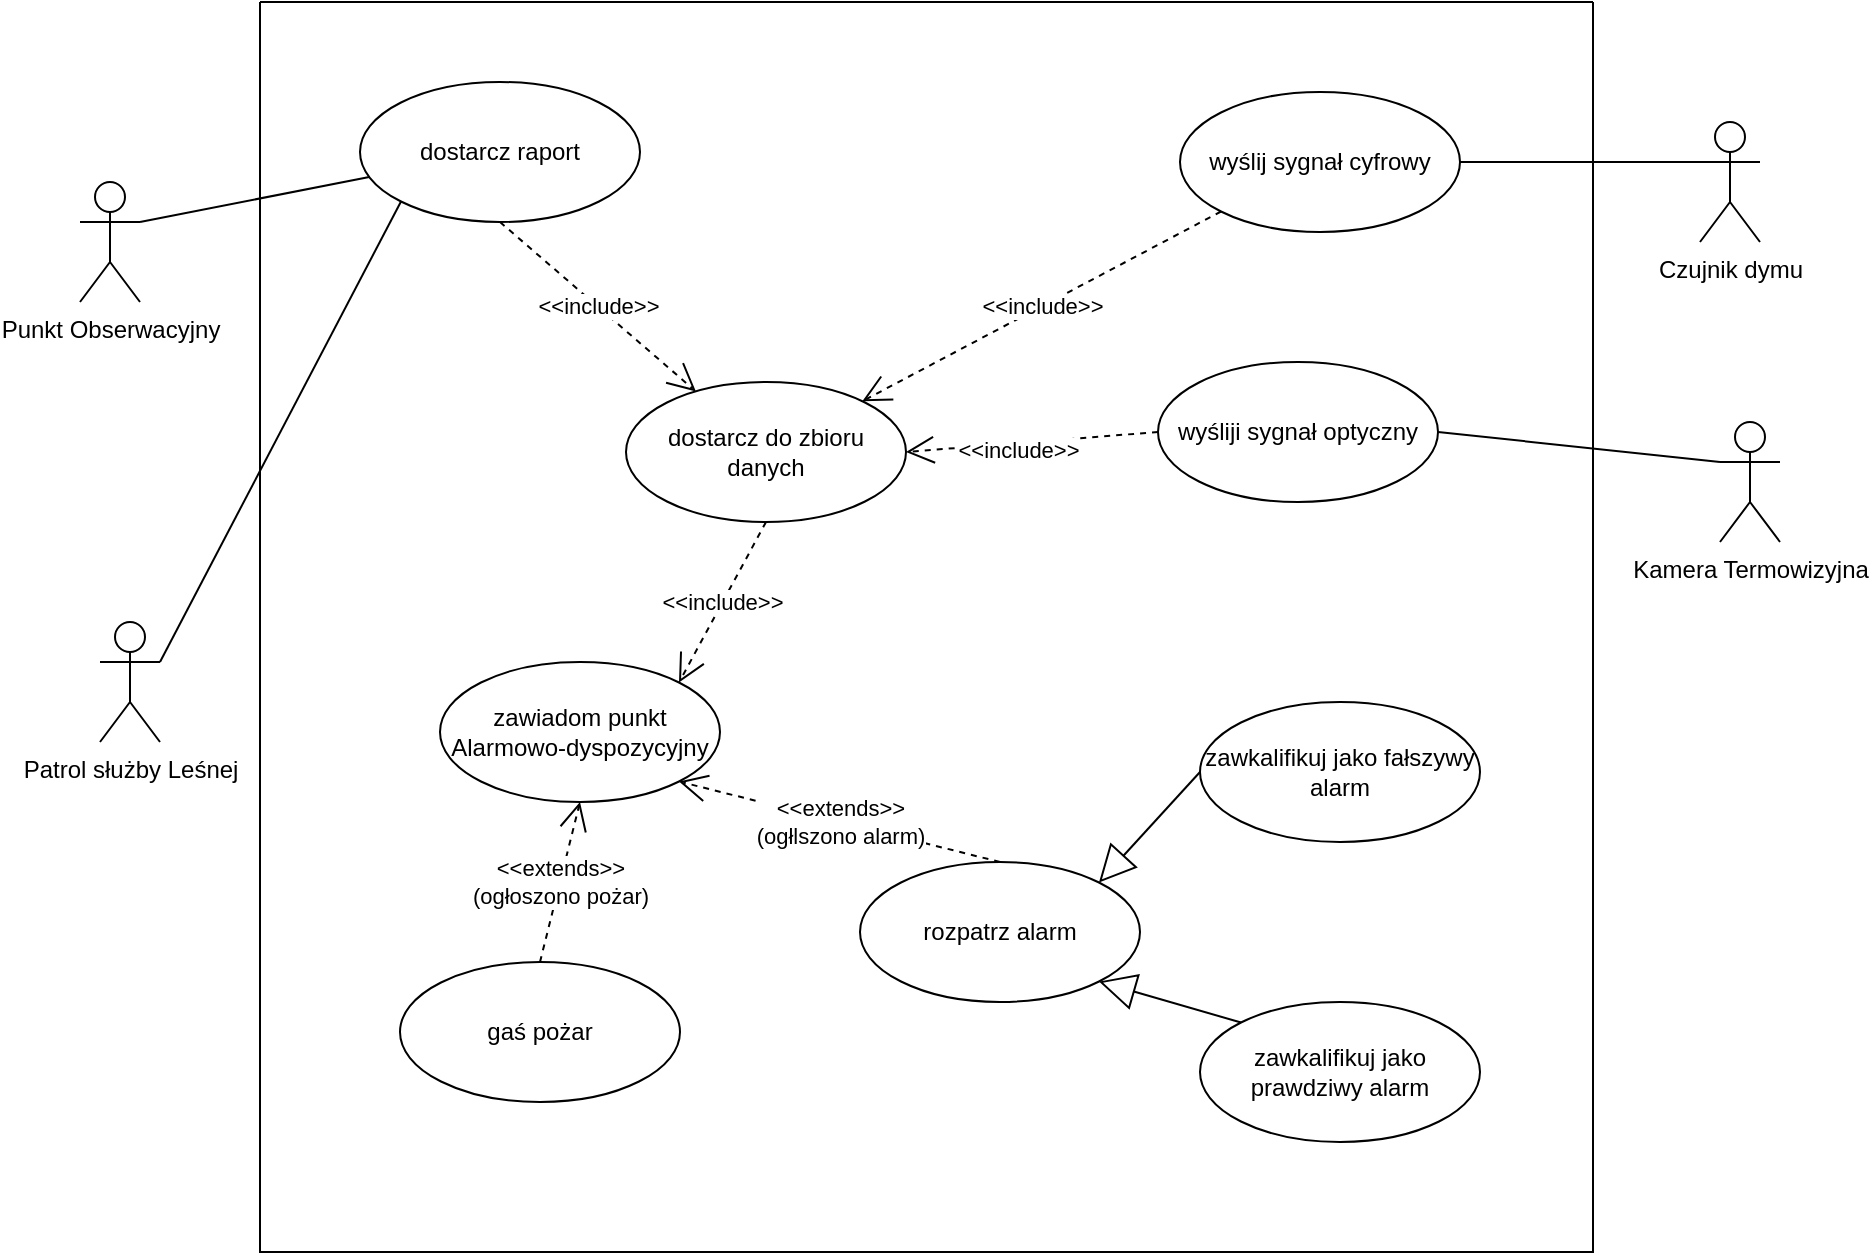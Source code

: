<mxfile>
    <diagram id="7qSrFLFLyl8P3oUnoNFJ" name="przypadki użycia">
        <mxGraphModel dx="654" dy="782" grid="1" gridSize="10" guides="1" tooltips="1" connect="1" arrows="1" fold="1" page="1" pageScale="1" pageWidth="827" pageHeight="1169" math="0" shadow="0">
            <root>
                <mxCell id="0"/>
                <mxCell id="1" parent="0"/>
                <mxCell id="3" value="Czujnik dymu" style="shape=umlActor;verticalLabelPosition=bottom;verticalAlign=top;html=1;" parent="1" vertex="1">
                    <mxGeometry x="870" y="90" width="30" height="60" as="geometry"/>
                </mxCell>
                <mxCell id="4" value="Kamera Termowizyjna&lt;br&gt;" style="shape=umlActor;verticalLabelPosition=bottom;verticalAlign=top;html=1;" parent="1" vertex="1">
                    <mxGeometry x="880" y="240" width="30" height="60" as="geometry"/>
                </mxCell>
                <mxCell id="5" value="Punkt Obserwacyjny&lt;br&gt;" style="shape=umlActor;verticalLabelPosition=bottom;verticalAlign=top;html=1;" parent="1" vertex="1">
                    <mxGeometry x="60" y="120" width="30" height="60" as="geometry"/>
                </mxCell>
                <mxCell id="6" value="Patrol służby Leśnej" style="shape=umlActor;verticalLabelPosition=bottom;verticalAlign=top;html=1;" parent="1" vertex="1">
                    <mxGeometry x="70" y="340" width="30" height="60" as="geometry"/>
                </mxCell>
                <mxCell id="7" value="" style="swimlane;startSize=0;" parent="1" vertex="1">
                    <mxGeometry x="150" y="30" width="666.5" height="625" as="geometry"/>
                </mxCell>
                <mxCell id="8" value="dostarcz raport" style="ellipse;whiteSpace=wrap;html=1;" parent="7" vertex="1">
                    <mxGeometry x="50" y="40" width="140" height="70" as="geometry"/>
                </mxCell>
                <mxCell id="10" value="dostarcz do zbioru danych" style="ellipse;whiteSpace=wrap;html=1;" parent="7" vertex="1">
                    <mxGeometry x="183" y="190" width="140" height="70" as="geometry"/>
                </mxCell>
                <mxCell id="11" value="wyślij sygnał cyfrowy" style="ellipse;whiteSpace=wrap;html=1;" parent="7" vertex="1">
                    <mxGeometry x="460" y="45" width="140" height="70" as="geometry"/>
                </mxCell>
                <mxCell id="12" value="wyśliji sygnał optyczny" style="ellipse;whiteSpace=wrap;html=1;" parent="7" vertex="1">
                    <mxGeometry x="449" y="180" width="140" height="70" as="geometry"/>
                </mxCell>
                <mxCell id="21" value="&amp;lt;&amp;lt;include&amp;gt;&amp;gt;" style="endArrow=open;endSize=12;dashed=1;html=1;exitX=0.5;exitY=1;exitDx=0;exitDy=0;" parent="7" source="8" target="10" edge="1">
                    <mxGeometry width="160" relative="1" as="geometry">
                        <mxPoint x="110" y="230" as="sourcePoint"/>
                        <mxPoint x="270" y="230" as="targetPoint"/>
                    </mxGeometry>
                </mxCell>
                <mxCell id="22" value="&amp;lt;&amp;lt;include&amp;gt;&amp;gt;" style="endArrow=open;endSize=12;dashed=1;html=1;exitX=0;exitY=0.5;exitDx=0;exitDy=0;entryX=1;entryY=0.5;entryDx=0;entryDy=0;" parent="7" source="12" target="10" edge="1">
                    <mxGeometry x="0.104" y="3" width="160" relative="1" as="geometry">
                        <mxPoint x="320" y="259.75" as="sourcePoint"/>
                        <mxPoint x="350.503" y="370.001" as="targetPoint"/>
                        <mxPoint as="offset"/>
                    </mxGeometry>
                </mxCell>
                <mxCell id="23" value="&amp;lt;&amp;lt;include&amp;gt;&amp;gt;" style="endArrow=open;endSize=12;dashed=1;html=1;exitX=0;exitY=1;exitDx=0;exitDy=0;" parent="7" source="11" target="10" edge="1">
                    <mxGeometry width="160" relative="1" as="geometry">
                        <mxPoint x="290" y="90" as="sourcePoint"/>
                        <mxPoint x="320.503" y="200.251" as="targetPoint"/>
                    </mxGeometry>
                </mxCell>
                <mxCell id="nL9M6SXgckco6Wp1U5pY-23" value="zawiadom punkt Alarmowo-dyspozycyjny" style="ellipse;whiteSpace=wrap;html=1;" parent="7" vertex="1">
                    <mxGeometry x="90" y="330" width="140" height="70" as="geometry"/>
                </mxCell>
                <mxCell id="0U42U2XlYNuA0fe4I2t5-23" value="&amp;lt;&amp;lt;include&amp;gt;&amp;gt;" style="endArrow=open;endSize=12;dashed=1;html=1;exitX=0.5;exitY=1;exitDx=0;exitDy=0;entryX=1;entryY=0;entryDx=0;entryDy=0;" parent="7" source="10" target="nL9M6SXgckco6Wp1U5pY-23" edge="1">
                    <mxGeometry width="160" relative="1" as="geometry">
                        <mxPoint x="130" y="280" as="sourcePoint"/>
                        <mxPoint x="150" y="350" as="targetPoint"/>
                    </mxGeometry>
                </mxCell>
                <mxCell id="0U42U2XlYNuA0fe4I2t5-24" value="rozpatrz alarm" style="ellipse;whiteSpace=wrap;html=1;" parent="7" vertex="1">
                    <mxGeometry x="300" y="430" width="140" height="70" as="geometry"/>
                </mxCell>
                <mxCell id="0U42U2XlYNuA0fe4I2t5-25" value="zawkalifikuj jako fałszywy alarm" style="ellipse;whiteSpace=wrap;html=1;" parent="7" vertex="1">
                    <mxGeometry x="470" y="350" width="140" height="70" as="geometry"/>
                </mxCell>
                <mxCell id="0U42U2XlYNuA0fe4I2t5-26" value="zawkalifikuj jako prawdziwy alarm" style="ellipse;whiteSpace=wrap;html=1;" parent="7" vertex="1">
                    <mxGeometry x="470" y="500" width="140" height="70" as="geometry"/>
                </mxCell>
                <mxCell id="0U42U2XlYNuA0fe4I2t5-29" value="&amp;lt;&amp;lt;extends&amp;gt;&amp;gt;&lt;br&gt;(ogłlszono alarm)" style="endArrow=open;endSize=12;dashed=1;html=1;exitX=0.5;exitY=0;exitDx=0;exitDy=0;entryX=1;entryY=1;entryDx=0;entryDy=0;" parent="7" source="0U42U2XlYNuA0fe4I2t5-24" target="nL9M6SXgckco6Wp1U5pY-23" edge="1">
                    <mxGeometry width="160" relative="1" as="geometry">
                        <mxPoint x="209" y="425" as="sourcePoint"/>
                        <mxPoint x="209" y="500" as="targetPoint"/>
                    </mxGeometry>
                </mxCell>
                <mxCell id="0U42U2XlYNuA0fe4I2t5-32" value="" style="endArrow=block;endSize=16;endFill=0;html=1;exitX=0;exitY=0.5;exitDx=0;exitDy=0;entryX=1;entryY=0;entryDx=0;entryDy=0;" parent="7" source="0U42U2XlYNuA0fe4I2t5-25" target="0U42U2XlYNuA0fe4I2t5-24" edge="1">
                    <mxGeometry width="160" relative="1" as="geometry">
                        <mxPoint x="440" y="450" as="sourcePoint"/>
                        <mxPoint x="600" y="450" as="targetPoint"/>
                    </mxGeometry>
                </mxCell>
                <mxCell id="0U42U2XlYNuA0fe4I2t5-33" value="" style="endArrow=block;endSize=16;endFill=0;html=1;exitX=0;exitY=0;exitDx=0;exitDy=0;entryX=1;entryY=1;entryDx=0;entryDy=0;" parent="7" source="0U42U2XlYNuA0fe4I2t5-26" target="0U42U2XlYNuA0fe4I2t5-24" edge="1">
                    <mxGeometry width="160" relative="1" as="geometry">
                        <mxPoint x="470.0" y="395" as="sourcePoint"/>
                        <mxPoint x="398.743" y="440.375" as="targetPoint"/>
                    </mxGeometry>
                </mxCell>
                <mxCell id="1qB3ICbzksuv61HYUunL-24" value="gaś pożar" style="ellipse;whiteSpace=wrap;html=1;" parent="7" vertex="1">
                    <mxGeometry x="70" y="480" width="140" height="70" as="geometry"/>
                </mxCell>
                <mxCell id="1qB3ICbzksuv61HYUunL-25" value="&amp;lt;&amp;lt;extends&amp;gt;&amp;gt;&lt;br&gt;(ogłoszono pożar)" style="endArrow=open;endSize=12;dashed=1;html=1;exitX=0.5;exitY=0;exitDx=0;exitDy=0;entryX=0.5;entryY=1;entryDx=0;entryDy=0;" parent="7" source="1qB3ICbzksuv61HYUunL-24" target="nL9M6SXgckco6Wp1U5pY-23" edge="1">
                    <mxGeometry width="160" relative="1" as="geometry">
                        <mxPoint x="149.997" y="409.999" as="sourcePoint"/>
                        <mxPoint x="230.003" y="450.501" as="targetPoint"/>
                    </mxGeometry>
                </mxCell>
                <mxCell id="9" value="" style="endArrow=none;html=1;exitX=1;exitY=0.333;exitDx=0;exitDy=0;exitPerimeter=0;entryX=0;entryY=1;entryDx=0;entryDy=0;" parent="1" source="6" target="8" edge="1">
                    <mxGeometry width="50" height="50" relative="1" as="geometry">
                        <mxPoint x="170" y="230" as="sourcePoint"/>
                        <mxPoint x="220" y="180" as="targetPoint"/>
                    </mxGeometry>
                </mxCell>
                <mxCell id="14" value="" style="endArrow=none;html=1;exitX=0;exitY=0.333;exitDx=0;exitDy=0;exitPerimeter=0;entryX=1;entryY=0.5;entryDx=0;entryDy=0;" parent="1" source="4" target="12" edge="1">
                    <mxGeometry width="50" height="50" relative="1" as="geometry">
                        <mxPoint x="570" y="290" as="sourcePoint"/>
                        <mxPoint x="620" y="240" as="targetPoint"/>
                    </mxGeometry>
                </mxCell>
                <mxCell id="15" value="" style="endArrow=none;html=1;exitX=1;exitY=0.5;exitDx=0;exitDy=0;entryX=0;entryY=0.333;entryDx=0;entryDy=0;entryPerimeter=0;" parent="1" source="11" target="3" edge="1">
                    <mxGeometry width="50" height="50" relative="1" as="geometry">
                        <mxPoint x="560" y="150" as="sourcePoint"/>
                        <mxPoint x="610" y="100" as="targetPoint"/>
                    </mxGeometry>
                </mxCell>
                <mxCell id="18" value="" style="endArrow=none;html=1;exitX=1;exitY=0.333;exitDx=0;exitDy=0;exitPerimeter=0;" parent="1" source="5" target="8" edge="1">
                    <mxGeometry width="50" height="50" relative="1" as="geometry">
                        <mxPoint x="90" y="150" as="sourcePoint"/>
                        <mxPoint x="140" y="100" as="targetPoint"/>
                    </mxGeometry>
                </mxCell>
            </root>
        </mxGraphModel>
    </diagram>
    <diagram id="es7fXgH_T1lXEX4MCUzB" name="klasy">
        <mxGraphModel dx="1481" dy="1951" grid="1" gridSize="10" guides="1" tooltips="1" connect="1" arrows="1" fold="1" page="1" pageScale="1" pageWidth="827" pageHeight="1169" math="0" shadow="0">
            <root>
                <mxCell id="u_6tFe_aFCOMbGWRkTCL-0"/>
                <mxCell id="u_6tFe_aFCOMbGWRkTCL-1" parent="u_6tFe_aFCOMbGWRkTCL-0"/>
                <mxCell id="u_6tFe_aFCOMbGWRkTCL-10" value="Punkt Alarmowo Dyspozycyjny" style="swimlane;fontStyle=1;align=center;verticalAlign=top;childLayout=stackLayout;horizontal=1;startSize=26;horizontalStack=0;resizeParent=1;resizeParentMax=0;resizeLast=0;collapsible=1;marginBottom=0;" parent="u_6tFe_aFCOMbGWRkTCL-1" vertex="1">
                    <mxGeometry x="-85" y="210" width="310" height="138" as="geometry">
                        <mxRectangle x="-85" y="210" width="210" height="26" as="alternateBounds"/>
                    </mxGeometry>
                </mxCell>
                <mxCell id="u_6tFe_aFCOMbGWRkTCL-11" value="nazwaNadleśnictwa: String" style="text;strokeColor=none;fillColor=none;align=left;verticalAlign=top;spacingLeft=4;spacingRight=4;overflow=hidden;rotatable=0;points=[[0,0.5],[1,0.5]];portConstraint=eastwest;" parent="u_6tFe_aFCOMbGWRkTCL-10" vertex="1">
                    <mxGeometry y="26" width="310" height="26" as="geometry"/>
                </mxCell>
                <mxCell id="u_6tFe_aFCOMbGWRkTCL-13" value="nazwaPunktu: String" style="text;strokeColor=none;fillColor=none;align=left;verticalAlign=top;spacingLeft=4;spacingRight=4;overflow=hidden;rotatable=0;points=[[0,0.5],[1,0.5]];portConstraint=eastwest;" parent="u_6tFe_aFCOMbGWRkTCL-10" vertex="1">
                    <mxGeometry y="52" width="310" height="26" as="geometry"/>
                </mxCell>
                <mxCell id="u_6tFe_aFCOMbGWRkTCL-12" value="" style="line;strokeWidth=1;fillColor=none;align=left;verticalAlign=middle;spacingTop=-1;spacingLeft=3;spacingRight=3;rotatable=0;labelPosition=right;points=[];portConstraint=eastwest;" parent="u_6tFe_aFCOMbGWRkTCL-10" vertex="1">
                    <mxGeometry y="78" width="310" height="8" as="geometry"/>
                </mxCell>
                <mxCell id="u_6tFe_aFCOMbGWRkTCL-17" value="rozpatrzAlarm(raport: Raport)" style="text;strokeColor=none;fillColor=none;align=left;verticalAlign=top;spacingLeft=4;spacingRight=4;overflow=hidden;rotatable=0;points=[[0,0.5],[1,0.5]];portConstraint=eastwest;" parent="u_6tFe_aFCOMbGWRkTCL-10" vertex="1">
                    <mxGeometry y="86" width="310" height="26" as="geometry"/>
                </mxCell>
                <mxCell id="u_6tFe_aFCOMbGWRkTCL-22" value="rozpocznijAkcjeGaśniczą(alarm: Alarm)" style="text;strokeColor=none;fillColor=none;align=left;verticalAlign=top;spacingLeft=4;spacingRight=4;overflow=hidden;rotatable=0;points=[[0,0.5],[1,0.5]];portConstraint=eastwest;" parent="u_6tFe_aFCOMbGWRkTCL-10" vertex="1">
                    <mxGeometry y="112" width="310" height="26" as="geometry"/>
                </mxCell>
                <mxCell id="u_6tFe_aFCOMbGWRkTCL-39" value="Raport" style="swimlane;fontStyle=0;childLayout=stackLayout;horizontal=1;startSize=26;fillColor=none;horizontalStack=0;resizeParent=1;resizeParentMax=0;resizeLast=0;collapsible=1;marginBottom=0;" parent="u_6tFe_aFCOMbGWRkTCL-1" vertex="1">
                    <mxGeometry x="392.5" y="-60" width="165" height="190" as="geometry">
                        <mxRectangle x="405" y="-30" width="70" height="26" as="alternateBounds"/>
                    </mxGeometry>
                </mxCell>
                <mxCell id="u_6tFe_aFCOMbGWRkTCL-40" value="numerRaportu: Integer    " style="text;strokeColor=none;fillColor=none;align=left;verticalAlign=top;spacingLeft=4;spacingRight=4;overflow=hidden;rotatable=0;points=[[0,0.5],[1,0.5]];portConstraint=eastwest;" parent="u_6tFe_aFCOMbGWRkTCL-39" vertex="1">
                    <mxGeometry y="26" width="165" height="26" as="geometry"/>
                </mxCell>
                <mxCell id="u_6tFe_aFCOMbGWRkTCL-41" value="adresLeśny: String    " style="text;strokeColor=none;fillColor=none;align=left;verticalAlign=top;spacingLeft=4;spacingRight=4;overflow=hidden;rotatable=0;points=[[0,0.5],[1,0.5]];portConstraint=eastwest;" parent="u_6tFe_aFCOMbGWRkTCL-39" vertex="1">
                    <mxGeometry y="52" width="165" height="26" as="geometry"/>
                </mxCell>
                <mxCell id="u_6tFe_aFCOMbGWRkTCL-42" value="rodzajPożaru: String" style="text;strokeColor=none;fillColor=none;align=left;verticalAlign=top;spacingLeft=4;spacingRight=4;overflow=hidden;rotatable=0;points=[[0,0.5],[1,0.5]];portConstraint=eastwest;" parent="u_6tFe_aFCOMbGWRkTCL-39" vertex="1">
                    <mxGeometry y="78" width="165" height="26" as="geometry"/>
                </mxCell>
                <mxCell id="u_6tFe_aFCOMbGWRkTCL-43" value="przyczyna: String" style="text;strokeColor=none;fillColor=none;align=left;verticalAlign=top;spacingLeft=4;spacingRight=4;overflow=hidden;rotatable=0;points=[[0,0.5],[1,0.5]];portConstraint=eastwest;" parent="u_6tFe_aFCOMbGWRkTCL-39" vertex="1">
                    <mxGeometry y="104" width="165" height="26" as="geometry"/>
                </mxCell>
                <mxCell id="u_6tFe_aFCOMbGWRkTCL-44" value="data: Data" style="text;strokeColor=none;fillColor=none;align=left;verticalAlign=top;spacingLeft=4;spacingRight=4;overflow=hidden;rotatable=0;points=[[0,0.5],[1,0.5]];portConstraint=eastwest;" parent="u_6tFe_aFCOMbGWRkTCL-39" vertex="1">
                    <mxGeometry y="130" width="165" height="26" as="geometry"/>
                </mxCell>
                <mxCell id="RQaFZpvLjUGMXY_3U_jm-1" value="" style="line;strokeWidth=1;fillColor=none;align=left;verticalAlign=middle;spacingTop=-1;spacingLeft=3;spacingRight=3;rotatable=0;labelPosition=right;points=[];portConstraint=eastwest;" parent="u_6tFe_aFCOMbGWRkTCL-39" vertex="1">
                    <mxGeometry y="156" width="165" height="8" as="geometry"/>
                </mxCell>
                <mxCell id="RQaFZpvLjUGMXY_3U_jm-0" value="dostarczDoZbioruDanych()" style="text;strokeColor=none;fillColor=none;align=left;verticalAlign=top;spacingLeft=4;spacingRight=4;overflow=hidden;rotatable=0;points=[[0,0.5],[1,0.5]];portConstraint=eastwest;" parent="u_6tFe_aFCOMbGWRkTCL-39" vertex="1">
                    <mxGeometry y="164" width="165" height="26" as="geometry"/>
                </mxCell>
                <mxCell id="u_6tFe_aFCOMbGWRkTCL-45" value="Odczyt Dymu" style="swimlane;fontStyle=0;childLayout=stackLayout;horizontal=1;startSize=26;fillColor=none;horizontalStack=0;resizeParent=1;resizeParentMax=0;resizeLast=0;collapsible=1;marginBottom=0;" parent="u_6tFe_aFCOMbGWRkTCL-1" vertex="1">
                    <mxGeometry x="700" y="210" width="180" height="138" as="geometry">
                        <mxRectangle x="685" y="219" width="100" height="26" as="alternateBounds"/>
                    </mxGeometry>
                </mxCell>
                <mxCell id="u_6tFe_aFCOMbGWRkTCL-46" value="numerOdczytu: Integer" style="text;strokeColor=none;fillColor=none;align=left;verticalAlign=top;spacingLeft=4;spacingRight=4;overflow=hidden;rotatable=0;points=[[0,0.5],[1,0.5]];portConstraint=eastwest;" parent="u_6tFe_aFCOMbGWRkTCL-45" vertex="1">
                    <mxGeometry y="26" width="180" height="26" as="geometry"/>
                </mxCell>
                <mxCell id="u_6tFe_aFCOMbGWRkTCL-47" value="daneZOdczytu: String" style="text;strokeColor=none;fillColor=none;align=left;verticalAlign=top;spacingLeft=4;spacingRight=4;overflow=hidden;rotatable=0;points=[[0,0.5],[1,0.5]];portConstraint=eastwest;" parent="u_6tFe_aFCOMbGWRkTCL-45" vertex="1">
                    <mxGeometry y="52" width="180" height="26" as="geometry"/>
                </mxCell>
                <mxCell id="u_6tFe_aFCOMbGWRkTCL-48" value="IdentyfikatorCzujnkia: Integer" style="text;strokeColor=none;fillColor=none;align=left;verticalAlign=top;spacingLeft=4;spacingRight=4;overflow=hidden;rotatable=0;points=[[0,0.5],[1,0.5]];portConstraint=eastwest;" parent="u_6tFe_aFCOMbGWRkTCL-45" vertex="1">
                    <mxGeometry y="78" width="180" height="26" as="geometry"/>
                </mxCell>
                <mxCell id="RQaFZpvLjUGMXY_3U_jm-6" value="" style="line;strokeWidth=1;fillColor=none;align=left;verticalAlign=middle;spacingTop=-1;spacingLeft=3;spacingRight=3;rotatable=0;labelPosition=right;points=[];portConstraint=eastwest;" parent="u_6tFe_aFCOMbGWRkTCL-45" vertex="1">
                    <mxGeometry y="104" width="180" height="8" as="geometry"/>
                </mxCell>
                <mxCell id="RQaFZpvLjUGMXY_3U_jm-5" value="dostarczDoZbioruDanych()" style="text;strokeColor=none;fillColor=none;align=left;verticalAlign=top;spacingLeft=4;spacingRight=4;overflow=hidden;rotatable=0;points=[[0,0.5],[1,0.5]];portConstraint=eastwest;" parent="u_6tFe_aFCOMbGWRkTCL-45" vertex="1">
                    <mxGeometry y="112" width="180" height="26" as="geometry"/>
                </mxCell>
                <mxCell id="u_6tFe_aFCOMbGWRkTCL-49" value="Rejestr Natężeń Ciepła" style="swimlane;fontStyle=0;childLayout=stackLayout;horizontal=1;startSize=26;fillColor=none;horizontalStack=0;resizeParent=1;resizeParentMax=0;resizeLast=0;collapsible=1;marginBottom=0;" parent="u_6tFe_aFCOMbGWRkTCL-1" vertex="1">
                    <mxGeometry x="380" y="447" width="190" height="138" as="geometry">
                        <mxRectangle x="380" y="419" width="150" height="26" as="alternateBounds"/>
                    </mxGeometry>
                </mxCell>
                <mxCell id="u_6tFe_aFCOMbGWRkTCL-50" value="numerOdczytu: Integer" style="text;strokeColor=none;fillColor=none;align=left;verticalAlign=top;spacingLeft=4;spacingRight=4;overflow=hidden;rotatable=0;points=[[0,0.5],[1,0.5]];portConstraint=eastwest;" parent="u_6tFe_aFCOMbGWRkTCL-49" vertex="1">
                    <mxGeometry y="26" width="190" height="26" as="geometry"/>
                </mxCell>
                <mxCell id="u_6tFe_aFCOMbGWRkTCL-51" value="daneZOdczytu: Image" style="text;strokeColor=none;fillColor=none;align=left;verticalAlign=top;spacingLeft=4;spacingRight=4;overflow=hidden;rotatable=0;points=[[0,0.5],[1,0.5]];portConstraint=eastwest;" parent="u_6tFe_aFCOMbGWRkTCL-49" vertex="1">
                    <mxGeometry y="52" width="190" height="26" as="geometry"/>
                </mxCell>
                <mxCell id="u_6tFe_aFCOMbGWRkTCL-52" value="identyfikatorKamery: Integer" style="text;strokeColor=none;fillColor=none;align=left;verticalAlign=top;spacingLeft=4;spacingRight=4;overflow=hidden;rotatable=0;points=[[0,0.5],[1,0.5]];portConstraint=eastwest;" parent="u_6tFe_aFCOMbGWRkTCL-49" vertex="1">
                    <mxGeometry y="78" width="190" height="26" as="geometry"/>
                </mxCell>
                <mxCell id="RQaFZpvLjUGMXY_3U_jm-4" value="" style="line;strokeWidth=1;fillColor=none;align=left;verticalAlign=middle;spacingTop=-1;spacingLeft=3;spacingRight=3;rotatable=0;labelPosition=right;points=[];portConstraint=eastwest;" parent="u_6tFe_aFCOMbGWRkTCL-49" vertex="1">
                    <mxGeometry y="104" width="190" height="8" as="geometry"/>
                </mxCell>
                <mxCell id="RQaFZpvLjUGMXY_3U_jm-3" value="dostarczDoZbioruDanych()" style="text;strokeColor=none;fillColor=none;align=left;verticalAlign=top;spacingLeft=4;spacingRight=4;overflow=hidden;rotatable=0;points=[[0,0.5],[1,0.5]];portConstraint=eastwest;" parent="u_6tFe_aFCOMbGWRkTCL-49" vertex="1">
                    <mxGeometry y="112" width="190" height="26" as="geometry"/>
                </mxCell>
                <mxCell id="u_6tFe_aFCOMbGWRkTCL-53" value="Zbiór Danych" style="swimlane;fontStyle=1;align=center;verticalAlign=top;childLayout=stackLayout;horizontal=1;startSize=26;horizontalStack=0;resizeParent=1;resizeParentMax=0;resizeLast=0;collapsible=1;marginBottom=0;" parent="u_6tFe_aFCOMbGWRkTCL-1" vertex="1">
                    <mxGeometry x="350" y="210" width="250" height="180" as="geometry">
                        <mxRectangle x="385" y="209" width="110" height="26" as="alternateBounds"/>
                    </mxGeometry>
                </mxCell>
                <mxCell id="u_6tFe_aFCOMbGWRkTCL-54" value="ilośćRaportów: Integer" style="text;strokeColor=none;fillColor=none;align=left;verticalAlign=top;spacingLeft=4;spacingRight=4;overflow=hidden;rotatable=0;points=[[0,0.5],[1,0.5]];portConstraint=eastwest;" parent="u_6tFe_aFCOMbGWRkTCL-53" vertex="1">
                    <mxGeometry y="26" width="250" height="26" as="geometry"/>
                </mxCell>
                <mxCell id="HfVfvW0PVo5bobGDfaxd-2" value="ilośćOdczytówDymu: Integer" style="text;strokeColor=none;fillColor=none;align=left;verticalAlign=top;spacingLeft=4;spacingRight=4;overflow=hidden;rotatable=0;points=[[0,0.5],[1,0.5]];portConstraint=eastwest;" parent="u_6tFe_aFCOMbGWRkTCL-53" vertex="1">
                    <mxGeometry y="52" width="250" height="26" as="geometry"/>
                </mxCell>
                <mxCell id="HfVfvW0PVo5bobGDfaxd-3" value="ilośćRejsetrówCiepła Integer" style="text;strokeColor=none;fillColor=none;align=left;verticalAlign=top;spacingLeft=4;spacingRight=4;overflow=hidden;rotatable=0;points=[[0,0.5],[1,0.5]];portConstraint=eastwest;" parent="u_6tFe_aFCOMbGWRkTCL-53" vertex="1">
                    <mxGeometry y="78" width="250" height="26" as="geometry"/>
                </mxCell>
                <mxCell id="RQaFZpvLjUGMXY_3U_jm-8" value="" style="line;strokeWidth=1;fillColor=none;align=left;verticalAlign=middle;spacingTop=-1;spacingLeft=3;spacingRight=3;rotatable=0;labelPosition=right;points=[];portConstraint=eastwest;" parent="u_6tFe_aFCOMbGWRkTCL-53" vertex="1">
                    <mxGeometry y="104" width="250" height="8" as="geometry"/>
                </mxCell>
                <mxCell id="RQaFZpvLjUGMXY_3U_jm-7" value="zawiadomPunkAlarmowoDyspozycyjny(&#10;raport: Raport, &#10;odczyt: Odczyt Dymu,&#10;rejestr: Rejestr Natężeń Ciepła)" style="text;strokeColor=none;fillColor=none;align=left;verticalAlign=top;spacingLeft=4;spacingRight=4;overflow=hidden;rotatable=0;points=[[0,0.5],[1,0.5]];portConstraint=eastwest;" parent="u_6tFe_aFCOMbGWRkTCL-53" vertex="1">
                    <mxGeometry y="112" width="250" height="68" as="geometry"/>
                </mxCell>
                <mxCell id="HfVfvW0PVo5bobGDfaxd-5" value="" style="endArrow=diamondThin;endFill=0;endSize=24;html=1;entryX=0.5;entryY=0;entryDx=0;entryDy=0;" parent="u_6tFe_aFCOMbGWRkTCL-1" target="u_6tFe_aFCOMbGWRkTCL-53" edge="1">
                    <mxGeometry width="160" relative="1" as="geometry">
                        <mxPoint x="475" y="130" as="sourcePoint"/>
                        <mxPoint x="595" y="129" as="targetPoint"/>
                    </mxGeometry>
                </mxCell>
                <mxCell id="HfVfvW0PVo5bobGDfaxd-6" value="" style="endArrow=diamondThin;endFill=0;endSize=24;html=1;entryX=1;entryY=0.5;entryDx=0;entryDy=0;exitX=0;exitY=0.5;exitDx=0;exitDy=0;" parent="u_6tFe_aFCOMbGWRkTCL-1" source="u_6tFe_aFCOMbGWRkTCL-47" target="HfVfvW0PVo5bobGDfaxd-2" edge="1">
                    <mxGeometry width="160" relative="1" as="geometry">
                        <mxPoint x="690" y="280" as="sourcePoint"/>
                        <mxPoint x="585" y="288" as="targetPoint"/>
                    </mxGeometry>
                </mxCell>
                <mxCell id="HfVfvW0PVo5bobGDfaxd-7" value="" style="endArrow=diamondThin;endFill=0;endSize=24;html=1;exitX=0.5;exitY=0;exitDx=0;exitDy=0;" parent="u_6tFe_aFCOMbGWRkTCL-1" source="u_6tFe_aFCOMbGWRkTCL-49" target="RQaFZpvLjUGMXY_3U_jm-7" edge="1">
                    <mxGeometry width="160" relative="1" as="geometry">
                        <mxPoint x="647" y="289" as="sourcePoint"/>
                        <mxPoint x="455" y="408" as="targetPoint"/>
                    </mxGeometry>
                </mxCell>
                <mxCell id="HfVfvW0PVo5bobGDfaxd-8" value="Zastęp Straży Pożarnej" style="swimlane;fontStyle=1;align=center;verticalAlign=top;childLayout=stackLayout;horizontal=1;startSize=26;horizontalStack=0;resizeParent=1;resizeParentMax=0;resizeLast=0;collapsible=1;marginBottom=0;" parent="u_6tFe_aFCOMbGWRkTCL-1" vertex="1">
                    <mxGeometry x="-610" y="210" width="160" height="138" as="geometry">
                        <mxRectangle x="-413" y="220" width="160" height="26" as="alternateBounds"/>
                    </mxGeometry>
                </mxCell>
                <mxCell id="HfVfvW0PVo5bobGDfaxd-9" value="numerZastępu: Integer" style="text;strokeColor=none;fillColor=none;align=left;verticalAlign=top;spacingLeft=4;spacingRight=4;overflow=hidden;rotatable=0;points=[[0,0.5],[1,0.5]];portConstraint=eastwest;" parent="HfVfvW0PVo5bobGDfaxd-8" vertex="1">
                    <mxGeometry y="26" width="160" height="26" as="geometry"/>
                </mxCell>
                <mxCell id="HfVfvW0PVo5bobGDfaxd-14" value="IlośćWozów: Integer" style="text;strokeColor=none;fillColor=none;align=left;verticalAlign=top;spacingLeft=4;spacingRight=4;overflow=hidden;rotatable=0;points=[[0,0.5],[1,0.5]];portConstraint=eastwest;" parent="HfVfvW0PVo5bobGDfaxd-8" vertex="1">
                    <mxGeometry y="52" width="160" height="26" as="geometry"/>
                </mxCell>
                <mxCell id="HfVfvW0PVo5bobGDfaxd-15" value="ilośćStrażaków: Integer" style="text;strokeColor=none;fillColor=none;align=left;verticalAlign=top;spacingLeft=4;spacingRight=4;overflow=hidden;rotatable=0;points=[[0,0.5],[1,0.5]];portConstraint=eastwest;" parent="HfVfvW0PVo5bobGDfaxd-8" vertex="1">
                    <mxGeometry y="78" width="160" height="26" as="geometry"/>
                </mxCell>
                <mxCell id="HfVfvW0PVo5bobGDfaxd-10" value="" style="line;strokeWidth=1;fillColor=none;align=left;verticalAlign=middle;spacingTop=-1;spacingLeft=3;spacingRight=3;rotatable=0;labelPosition=right;points=[];portConstraint=eastwest;" parent="HfVfvW0PVo5bobGDfaxd-8" vertex="1">
                    <mxGeometry y="104" width="160" height="8" as="geometry"/>
                </mxCell>
                <mxCell id="HfVfvW0PVo5bobGDfaxd-20" value="gaś()" style="text;strokeColor=none;fillColor=none;align=left;verticalAlign=top;spacingLeft=4;spacingRight=4;overflow=hidden;rotatable=0;points=[[0,0.5],[1,0.5]];portConstraint=eastwest;" parent="HfVfvW0PVo5bobGDfaxd-8" vertex="1">
                    <mxGeometry y="112" width="160" height="26" as="geometry"/>
                </mxCell>
                <mxCell id="HfVfvW0PVo5bobGDfaxd-12" value="" style="endArrow=none;html=1;exitX=1;exitY=0.5;exitDx=0;exitDy=0;entryX=0;entryY=0.5;entryDx=0;entryDy=0;" parent="u_6tFe_aFCOMbGWRkTCL-1" source="u_6tFe_aFCOMbGWRkTCL-13" target="HfVfvW0PVo5bobGDfaxd-2" edge="1">
                    <mxGeometry width="50" height="50" relative="1" as="geometry">
                        <mxPoint x="260" y="280" as="sourcePoint"/>
                        <mxPoint x="310" y="230" as="targetPoint"/>
                    </mxGeometry>
                </mxCell>
                <mxCell id="HfVfvW0PVo5bobGDfaxd-21" value="1..*" style="endArrow=none;html=1;exitX=1;exitY=0.5;exitDx=0;exitDy=0;entryX=-0.002;entryY=0.131;entryDx=0;entryDy=0;entryPerimeter=0;" parent="u_6tFe_aFCOMbGWRkTCL-1" source="HfVfvW0PVo5bobGDfaxd-14" target="VnQMXYi_Lo9398gKNag1-5" edge="1">
                    <mxGeometry x="-0.6" y="15" width="50" height="50" relative="1" as="geometry">
                        <mxPoint x="-190" y="259" as="sourcePoint"/>
                        <mxPoint x="-350" y="275" as="targetPoint"/>
                        <mxPoint as="offset"/>
                    </mxGeometry>
                </mxCell>
                <mxCell id="3ojwmEg_n6X_0Ty9wrUe-0" value="Alarm" style="swimlane;fontStyle=0;childLayout=stackLayout;horizontal=1;startSize=26;fillColor=none;horizontalStack=0;resizeParent=1;resizeParentMax=0;resizeLast=0;collapsible=1;marginBottom=0;" parent="u_6tFe_aFCOMbGWRkTCL-1" vertex="1">
                    <mxGeometry x="-80" y="60" width="300" height="112" as="geometry">
                        <mxRectangle x="-80" y="60" width="60" height="26" as="alternateBounds"/>
                    </mxGeometry>
                </mxCell>
                <mxCell id="3ojwmEg_n6X_0Ty9wrUe-1" value="nrAlarmu: Integer" style="text;strokeColor=none;fillColor=none;align=left;verticalAlign=top;spacingLeft=4;spacingRight=4;overflow=hidden;rotatable=0;points=[[0,0.5],[1,0.5]];portConstraint=eastwest;" parent="3ojwmEg_n6X_0Ty9wrUe-0" vertex="1">
                    <mxGeometry y="26" width="300" height="26" as="geometry"/>
                </mxCell>
                <mxCell id="P6B7jnYjFGN_J7wtVKHd-1" value="" style="line;strokeWidth=1;fillColor=none;align=left;verticalAlign=middle;spacingTop=-1;spacingLeft=3;spacingRight=3;rotatable=0;labelPosition=right;points=[];portConstraint=eastwest;" parent="3ojwmEg_n6X_0Ty9wrUe-0" vertex="1">
                    <mxGeometry y="52" width="300" height="8" as="geometry"/>
                </mxCell>
                <mxCell id="P6B7jnYjFGN_J7wtVKHd-0" value="zakwalifikujAlarmJakoFałszywy(): Fałszywy Alarm" style="text;strokeColor=none;fillColor=none;align=left;verticalAlign=top;spacingLeft=4;spacingRight=4;overflow=hidden;rotatable=0;points=[[0,0.5],[1,0.5]];portConstraint=eastwest;" parent="3ojwmEg_n6X_0Ty9wrUe-0" vertex="1">
                    <mxGeometry y="60" width="300" height="26" as="geometry"/>
                </mxCell>
                <mxCell id="P6B7jnYjFGN_J7wtVKHd-2" value="zakwalifikujAlarmJakoPrawdziwy(): Prawdziwy Alarm" style="text;strokeColor=none;fillColor=none;align=left;verticalAlign=top;spacingLeft=4;spacingRight=4;overflow=hidden;rotatable=0;points=[[0,0.5],[1,0.5]];portConstraint=eastwest;" parent="3ojwmEg_n6X_0Ty9wrUe-0" vertex="1">
                    <mxGeometry y="86" width="300" height="26" as="geometry"/>
                </mxCell>
                <mxCell id="3ojwmEg_n6X_0Ty9wrUe-4" value="Fałszywy Alarm" style="swimlane;fontStyle=1;align=center;verticalAlign=top;childLayout=stackLayout;horizontal=1;startSize=26;horizontalStack=0;resizeParent=1;resizeParentMax=0;resizeLast=0;collapsible=1;marginBottom=0;" parent="u_6tFe_aFCOMbGWRkTCL-1" vertex="1">
                    <mxGeometry x="-160" y="-178" width="160" height="52" as="geometry"/>
                </mxCell>
                <mxCell id="3ojwmEg_n6X_0Ty9wrUe-5" value="powódFałszywości: String" style="text;strokeColor=none;fillColor=none;align=left;verticalAlign=top;spacingLeft=4;spacingRight=4;overflow=hidden;rotatable=0;points=[[0,0.5],[1,0.5]];portConstraint=eastwest;" parent="3ojwmEg_n6X_0Ty9wrUe-4" vertex="1">
                    <mxGeometry y="26" width="160" height="26" as="geometry"/>
                </mxCell>
                <mxCell id="3ojwmEg_n6X_0Ty9wrUe-8" value="Prawdziwy Alarm" style="swimlane;fontStyle=1;align=center;verticalAlign=top;childLayout=stackLayout;horizontal=1;startSize=26;horizontalStack=0;resizeParent=1;resizeParentMax=0;resizeLast=0;collapsible=1;marginBottom=0;" parent="u_6tFe_aFCOMbGWRkTCL-1" vertex="1">
                    <mxGeometry x="125" y="-180" width="160" height="52" as="geometry"/>
                </mxCell>
                <mxCell id="3ojwmEg_n6X_0Ty9wrUe-9" value="stopieńZagrożenia: Integer" style="text;strokeColor=none;fillColor=none;align=left;verticalAlign=top;spacingLeft=4;spacingRight=4;overflow=hidden;rotatable=0;points=[[0,0.5],[1,0.5]];portConstraint=eastwest;" parent="3ojwmEg_n6X_0Ty9wrUe-8" vertex="1">
                    <mxGeometry y="26" width="160" height="26" as="geometry"/>
                </mxCell>
                <mxCell id="3ojwmEg_n6X_0Ty9wrUe-15" value="" style="endArrow=block;endSize=16;endFill=0;html=1;exitX=0.499;exitY=1;exitDx=0;exitDy=0;exitPerimeter=0;entryX=0.5;entryY=0;entryDx=0;entryDy=0;edgeStyle=orthogonalEdgeStyle;" parent="u_6tFe_aFCOMbGWRkTCL-1" source="3ojwmEg_n6X_0Ty9wrUe-5" target="3ojwmEg_n6X_0Ty9wrUe-0" edge="1">
                    <mxGeometry width="160" relative="1" as="geometry">
                        <mxPoint x="-270" y="20" as="sourcePoint"/>
                        <mxPoint x="70" as="targetPoint"/>
                        <Array as="points">
                            <mxPoint x="-80" y="2"/>
                            <mxPoint x="70" y="2"/>
                        </Array>
                    </mxGeometry>
                </mxCell>
                <mxCell id="3ojwmEg_n6X_0Ty9wrUe-19" value="" style="endArrow=block;endSize=16;endFill=0;html=1;exitX=0.468;exitY=0.985;exitDx=0;exitDy=0;exitPerimeter=0;edgeStyle=orthogonalEdgeStyle;entryX=0.5;entryY=0;entryDx=0;entryDy=0;" parent="u_6tFe_aFCOMbGWRkTCL-1" source="3ojwmEg_n6X_0Ty9wrUe-9" target="3ojwmEg_n6X_0Ty9wrUe-0" edge="1">
                    <mxGeometry width="160" relative="1" as="geometry">
                        <mxPoint x="170.0" y="-20.0" as="sourcePoint"/>
                        <mxPoint x="65" y="60" as="targetPoint"/>
                        <Array as="points">
                            <mxPoint x="200" y="1"/>
                            <mxPoint x="70" y="1"/>
                        </Array>
                    </mxGeometry>
                </mxCell>
                <mxCell id="3ojwmEg_n6X_0Ty9wrUe-26" value="" style="endArrow=none;dashed=1;html=1;" parent="u_6tFe_aFCOMbGWRkTCL-1" edge="1">
                    <mxGeometry width="50" height="50" relative="1" as="geometry">
                        <mxPoint x="-80" y="-90" as="sourcePoint"/>
                        <mxPoint x="200" y="-90" as="targetPoint"/>
                    </mxGeometry>
                </mxCell>
                <mxCell id="3ojwmEg_n6X_0Ty9wrUe-27" value="{xor}" style="edgeLabel;html=1;align=center;verticalAlign=middle;resizable=0;points=[];" parent="3ojwmEg_n6X_0Ty9wrUe-26" vertex="1" connectable="0">
                    <mxGeometry x="0.102" y="-2" relative="1" as="geometry">
                        <mxPoint x="-15" y="-12" as="offset"/>
                    </mxGeometry>
                </mxCell>
                <mxCell id="3ojwmEg_n6X_0Ty9wrUe-28" value="" style="endArrow=none;html=1;exitX=0.5;exitY=0;exitDx=0;exitDy=0;entryX=0.501;entryY=1.002;entryDx=0;entryDy=0;entryPerimeter=0;" parent="u_6tFe_aFCOMbGWRkTCL-1" source="u_6tFe_aFCOMbGWRkTCL-10" target="P6B7jnYjFGN_J7wtVKHd-2" edge="1">
                    <mxGeometry width="50" height="50" relative="1" as="geometry">
                        <mxPoint x="40" y="210" as="sourcePoint"/>
                        <mxPoint x="70" y="180" as="targetPoint"/>
                    </mxGeometry>
                </mxCell>
                <mxCell id="VnQMXYi_Lo9398gKNag1-0" value="Akcja gaśnicza" style="swimlane;fontStyle=1;align=center;verticalAlign=top;childLayout=stackLayout;horizontal=1;startSize=26;horizontalStack=0;resizeParent=1;resizeParentMax=0;resizeLast=0;collapsible=1;marginBottom=0;" parent="u_6tFe_aFCOMbGWRkTCL-1" vertex="1">
                    <mxGeometry x="-370" y="210" width="210" height="100" as="geometry">
                        <mxRectangle x="-413" y="220" width="160" height="26" as="alternateBounds"/>
                    </mxGeometry>
                </mxCell>
                <mxCell id="VnQMXYi_Lo9398gKNag1-1" value="ilośćZastępów: Integer" style="text;strokeColor=none;fillColor=none;align=left;verticalAlign=top;spacingLeft=4;spacingRight=4;overflow=hidden;rotatable=0;points=[[0,0.5],[1,0.5]];portConstraint=eastwest;" parent="VnQMXYi_Lo9398gKNag1-0" vertex="1">
                    <mxGeometry y="26" width="210" height="26" as="geometry"/>
                </mxCell>
                <mxCell id="VnQMXYi_Lo9398gKNag1-4" value="" style="line;strokeWidth=1;fillColor=none;align=left;verticalAlign=middle;spacingTop=-1;spacingLeft=3;spacingRight=3;rotatable=0;labelPosition=right;points=[];portConstraint=eastwest;" parent="VnQMXYi_Lo9398gKNag1-0" vertex="1">
                    <mxGeometry y="52" width="210" height="8" as="geometry"/>
                </mxCell>
                <mxCell id="VnQMXYi_Lo9398gKNag1-5" value="koordynujPracęZastępów(&#10;zastęp: List&lt;Zastęp Straży Pożarnej&gt;)" style="text;strokeColor=none;fillColor=none;align=left;verticalAlign=top;spacingLeft=4;spacingRight=4;overflow=hidden;rotatable=0;points=[[0,0.5],[1,0.5]];portConstraint=eastwest;" parent="VnQMXYi_Lo9398gKNag1-0" vertex="1">
                    <mxGeometry y="60" width="210" height="40" as="geometry"/>
                </mxCell>
                <mxCell id="VnQMXYi_Lo9398gKNag1-6" value="1" style="endArrow=none;html=1;exitX=1.001;exitY=0.121;exitDx=0;exitDy=0;entryX=0;entryY=0.5;entryDx=0;entryDy=0;exitPerimeter=0;" parent="u_6tFe_aFCOMbGWRkTCL-1" source="VnQMXYi_Lo9398gKNag1-5" target="u_6tFe_aFCOMbGWRkTCL-13" edge="1">
                    <mxGeometry x="-0.809" y="15" width="50" height="50" relative="1" as="geometry">
                        <mxPoint x="-190" y="275" as="sourcePoint"/>
                        <mxPoint x="-90" y="348" as="targetPoint"/>
                        <mxPoint as="offset"/>
                    </mxGeometry>
                </mxCell>
                <mxCell id="VnQMXYi_Lo9398gKNag1-9" value="1" style="edgeLabel;html=1;align=center;verticalAlign=middle;resizable=0;points=[];" parent="VnQMXYi_Lo9398gKNag1-6" vertex="1" connectable="0">
                    <mxGeometry x="-0.197" y="-3" relative="1" as="geometry">
                        <mxPoint x="40" y="-16" as="offset"/>
                    </mxGeometry>
                </mxCell>
            </root>
        </mxGraphModel>
    </diagram>
    <diagram id="GDWv5tRCbuxtcDysi7sM" name="sekwencje">
        <mxGraphModel dx="1481" dy="782" grid="1" gridSize="10" guides="1" tooltips="1" connect="1" arrows="1" fold="1" page="1" pageScale="1" pageWidth="827" pageHeight="1169" math="0" shadow="0">
            <root>
                <mxCell id="G091a8zKf5RpqMp1MwRU-0"/>
                <mxCell id="G091a8zKf5RpqMp1MwRU-1" parent="G091a8zKf5RpqMp1MwRU-0"/>
                <mxCell id="oq8JqxnI_Hxd_N5w-mb3-50" value="Czujnik dymu" style="shape=umlLifeline;participant=umlActor;perimeter=lifelinePerimeter;whiteSpace=wrap;html=1;container=1;collapsible=0;recursiveResize=0;verticalAlign=top;spacingTop=36;outlineConnect=0;size=30;" parent="G091a8zKf5RpqMp1MwRU-1" vertex="1">
                    <mxGeometry x="80" y="240" width="20" height="450" as="geometry"/>
                </mxCell>
                <mxCell id="oq8JqxnI_Hxd_N5w-mb3-51" value="" style="html=1;points=[];perimeter=orthogonalPerimeter;" parent="oq8JqxnI_Hxd_N5w-mb3-50" vertex="1">
                    <mxGeometry x="5" y="340" width="10" height="80" as="geometry"/>
                </mxCell>
                <mxCell id="oq8JqxnI_Hxd_N5w-mb3-52" value=":Zbiór Danych" style="shape=umlLifeline;perimeter=lifelinePerimeter;whiteSpace=wrap;html=1;container=1;collapsible=0;recursiveResize=0;outlineConnect=0;" parent="G091a8zKf5RpqMp1MwRU-1" vertex="1">
                    <mxGeometry x="380" y="240" width="100" height="450" as="geometry"/>
                </mxCell>
                <mxCell id="oq8JqxnI_Hxd_N5w-mb3-53" value="" style="html=1;points=[];perimeter=orthogonalPerimeter;" parent="oq8JqxnI_Hxd_N5w-mb3-52" vertex="1">
                    <mxGeometry x="45" y="200" width="10" height="220" as="geometry"/>
                </mxCell>
                <mxCell id="oq8JqxnI_Hxd_N5w-mb3-54" value=":Odczyt Dymu" style="shape=umlLifeline;perimeter=lifelinePerimeter;whiteSpace=wrap;html=1;container=1;collapsible=0;recursiveResize=0;outlineConnect=0;" parent="G091a8zKf5RpqMp1MwRU-1" vertex="1">
                    <mxGeometry x="190" y="240" width="100" height="450" as="geometry"/>
                </mxCell>
                <mxCell id="oq8JqxnI_Hxd_N5w-mb3-55" value="" style="html=1;points=[];perimeter=orthogonalPerimeter;" parent="oq8JqxnI_Hxd_N5w-mb3-54" vertex="1">
                    <mxGeometry x="45" y="340" width="10" height="80" as="geometry"/>
                </mxCell>
                <mxCell id="oq8JqxnI_Hxd_N5w-mb3-56" value="Punkt obserwacyjny" style="shape=umlLifeline;participant=umlActor;perimeter=lifelinePerimeter;whiteSpace=wrap;html=1;container=1;collapsible=0;recursiveResize=0;verticalAlign=top;spacingTop=36;outlineConnect=0;size=30;" parent="G091a8zKf5RpqMp1MwRU-1" vertex="1">
                    <mxGeometry x="-380" y="230" width="20" height="450" as="geometry"/>
                </mxCell>
                <mxCell id="oq8JqxnI_Hxd_N5w-mb3-57" value="" style="html=1;points=[];perimeter=orthogonalPerimeter;" parent="oq8JqxnI_Hxd_N5w-mb3-56" vertex="1">
                    <mxGeometry x="5" y="190" width="10" height="80" as="geometry"/>
                </mxCell>
                <mxCell id="oq8JqxnI_Hxd_N5w-mb3-58" value="Patrol służby leśnej" style="shape=umlLifeline;participant=umlActor;perimeter=lifelinePerimeter;whiteSpace=wrap;html=1;container=1;collapsible=0;recursiveResize=0;verticalAlign=top;spacingTop=36;outlineConnect=0;size=30;" parent="G091a8zKf5RpqMp1MwRU-1" vertex="1">
                    <mxGeometry x="-520" y="220" width="20" height="450" as="geometry"/>
                </mxCell>
                <mxCell id="oq8JqxnI_Hxd_N5w-mb3-59" value="" style="html=1;points=[];perimeter=orthogonalPerimeter;" parent="oq8JqxnI_Hxd_N5w-mb3-58" vertex="1">
                    <mxGeometry x="5" y="120" width="10" height="80" as="geometry"/>
                </mxCell>
                <mxCell id="oq8JqxnI_Hxd_N5w-mb3-60" value="Kamera Termowizyjna" style="shape=umlLifeline;participant=umlActor;perimeter=lifelinePerimeter;whiteSpace=wrap;html=1;container=1;collapsible=0;recursiveResize=0;verticalAlign=top;spacingTop=36;outlineConnect=0;size=30;" parent="G091a8zKf5RpqMp1MwRU-1" vertex="1">
                    <mxGeometry x="-150" y="240" width="20" height="450" as="geometry"/>
                </mxCell>
                <mxCell id="oq8JqxnI_Hxd_N5w-mb3-61" value="" style="html=1;points=[];perimeter=orthogonalPerimeter;" parent="oq8JqxnI_Hxd_N5w-mb3-60" vertex="1">
                    <mxGeometry x="5" y="250" width="10" height="80" as="geometry"/>
                </mxCell>
                <mxCell id="oq8JqxnI_Hxd_N5w-mb3-62" value=":Rejestr Natężeń Ciepła" style="shape=umlLifeline;perimeter=lifelinePerimeter;whiteSpace=wrap;html=1;container=1;collapsible=0;recursiveResize=0;outlineConnect=0;" parent="G091a8zKf5RpqMp1MwRU-1" vertex="1">
                    <mxGeometry x="-40" y="240" width="100" height="450" as="geometry"/>
                </mxCell>
                <mxCell id="oq8JqxnI_Hxd_N5w-mb3-63" value="" style="html=1;points=[];perimeter=orthogonalPerimeter;" parent="oq8JqxnI_Hxd_N5w-mb3-62" vertex="1">
                    <mxGeometry x="45" y="250" width="10" height="80" as="geometry"/>
                </mxCell>
                <mxCell id="oq8JqxnI_Hxd_N5w-mb3-64" value="wyślij sygnał optyczny" style="html=1;verticalAlign=bottom;labelBackgroundColor=none;endArrow=block;endFill=1;exitX=1.1;exitY=0.15;exitDx=0;exitDy=0;exitPerimeter=0;entryX=0.1;entryY=0.138;entryDx=0;entryDy=0;entryPerimeter=0;" parent="G091a8zKf5RpqMp1MwRU-1" source="oq8JqxnI_Hxd_N5w-mb3-61" target="oq8JqxnI_Hxd_N5w-mb3-63" edge="1">
                    <mxGeometry x="0.031" y="2" width="160" relative="1" as="geometry">
                        <mxPoint x="-290" y="815" as="sourcePoint"/>
                        <mxPoint x="-0.5" y="557" as="targetPoint"/>
                        <mxPoint as="offset"/>
                    </mxGeometry>
                </mxCell>
                <mxCell id="oq8JqxnI_Hxd_N5w-mb3-65" value=":Raport" style="shape=umlLifeline;perimeter=lifelinePerimeter;whiteSpace=wrap;html=1;container=1;collapsible=0;recursiveResize=0;outlineConnect=0;" parent="G091a8zKf5RpqMp1MwRU-1" vertex="1">
                    <mxGeometry x="-300" y="240" width="100" height="450" as="geometry"/>
                </mxCell>
                <mxCell id="oq8JqxnI_Hxd_N5w-mb3-66" value="" style="html=1;points=[];perimeter=orthogonalPerimeter;" parent="oq8JqxnI_Hxd_N5w-mb3-65" vertex="1">
                    <mxGeometry x="45" y="90" width="10" height="160" as="geometry"/>
                </mxCell>
                <mxCell id="oq8JqxnI_Hxd_N5w-mb3-67" value="dostarcz raport" style="html=1;verticalAlign=bottom;labelBackgroundColor=none;endArrow=block;endFill=1;entryX=0;entryY=0.65;entryDx=0;entryDy=0;entryPerimeter=0;" parent="G091a8zKf5RpqMp1MwRU-1" target="oq8JqxnI_Hxd_N5w-mb3-66" edge="1">
                    <mxGeometry x="0.031" y="2" width="160" relative="1" as="geometry">
                        <mxPoint x="-370" y="434" as="sourcePoint"/>
                        <mxPoint x="-250" y="510" as="targetPoint"/>
                        <mxPoint as="offset"/>
                    </mxGeometry>
                </mxCell>
                <mxCell id="oq8JqxnI_Hxd_N5w-mb3-68" value="dostarcz raport" style="html=1;verticalAlign=bottom;labelBackgroundColor=none;endArrow=block;endFill=1;exitX=0.9;exitY=0.2;exitDx=0;exitDy=0;exitPerimeter=0;" parent="G091a8zKf5RpqMp1MwRU-1" source="oq8JqxnI_Hxd_N5w-mb3-59" target="oq8JqxnI_Hxd_N5w-mb3-65" edge="1">
                    <mxGeometry width="160" relative="1" as="geometry">
                        <mxPoint x="-500" y="310" as="sourcePoint"/>
                        <mxPoint x="-350" y="330" as="targetPoint"/>
                        <mxPoint as="offset"/>
                    </mxGeometry>
                </mxCell>
                <mxCell id="oq8JqxnI_Hxd_N5w-mb3-69" value="&lt;span style=&quot;color: rgb(240 , 240 , 240) ; font-family: &amp;#34;helvetica&amp;#34; ; font-size: 11px ; font-style: normal ; font-weight: 400 ; letter-spacing: normal ; text-align: center ; text-indent: 0px ; text-transform: none ; word-spacing: 0px ; background-color: rgb(42 , 42 , 42) ; display: inline ; float: none&quot;&gt;skąpletuj odczyt dymu&lt;/span&gt;" style="html=1;verticalAlign=bottom;labelBackgroundColor=none;endArrow=block;endFill=1;startArrow=none;entryX=-0.1;entryY=0.175;entryDx=0;entryDy=0;entryPerimeter=0;exitX=0.5;exitY=0.175;exitDx=0;exitDy=0;exitPerimeter=0;" parent="G091a8zKf5RpqMp1MwRU-1" source="oq8JqxnI_Hxd_N5w-mb3-51" target="oq8JqxnI_Hxd_N5w-mb3-55" edge="1">
                    <mxGeometry x="0.037" y="-20" width="160" relative="1" as="geometry">
                        <mxPoint x="105" y="524" as="sourcePoint"/>
                        <mxPoint x="240" y="605" as="targetPoint"/>
                        <mxPoint as="offset"/>
                    </mxGeometry>
                </mxCell>
                <mxCell id="oq8JqxnI_Hxd_N5w-mb3-70" value="" style="html=1;verticalAlign=bottom;labelBackgroundColor=none;endArrow=block;endFill=1;" parent="G091a8zKf5RpqMp1MwRU-1" source="oq8JqxnI_Hxd_N5w-mb3-65" target="oq8JqxnI_Hxd_N5w-mb3-52" edge="1">
                    <mxGeometry width="160" relative="1" as="geometry">
                        <mxPoint x="-220" y="360" as="sourcePoint"/>
                        <mxPoint x="-60" y="360" as="targetPoint"/>
                    </mxGeometry>
                </mxCell>
                <mxCell id="oq8JqxnI_Hxd_N5w-mb3-71" value="&lt;span style=&quot;font-size: 12px ; text-align: left&quot;&gt;dostarczDoZbioruDanych()&lt;/span&gt;" style="edgeLabel;html=1;align=center;verticalAlign=middle;resizable=0;points=[];" parent="oq8JqxnI_Hxd_N5w-mb3-70" vertex="1" connectable="0">
                    <mxGeometry x="-0.132" y="-3" relative="1" as="geometry">
                        <mxPoint y="-13" as="offset"/>
                    </mxGeometry>
                </mxCell>
                <mxCell id="oq8JqxnI_Hxd_N5w-mb3-72" value="" style="html=1;verticalAlign=bottom;labelBackgroundColor=none;endArrow=block;endFill=1;entryX=0;entryY=0.459;entryDx=0;entryDy=0;entryPerimeter=0;" parent="G091a8zKf5RpqMp1MwRU-1" source="oq8JqxnI_Hxd_N5w-mb3-62" target="oq8JqxnI_Hxd_N5w-mb3-53" edge="1">
                    <mxGeometry width="160" relative="1" as="geometry">
                        <mxPoint x="57" y="520" as="sourcePoint"/>
                        <mxPoint x="671" y="520" as="targetPoint"/>
                        <Array as="points">
                            <mxPoint x="350" y="540"/>
                        </Array>
                    </mxGeometry>
                </mxCell>
                <mxCell id="oq8JqxnI_Hxd_N5w-mb3-73" value="&lt;span style=&quot;font-size: 12px ; text-align: left&quot;&gt;dostarczDoZbioruDanych()&lt;/span&gt;" style="edgeLabel;html=1;align=center;verticalAlign=middle;resizable=0;points=[];" parent="oq8JqxnI_Hxd_N5w-mb3-72" vertex="1" connectable="0">
                    <mxGeometry x="-0.132" y="-3" relative="1" as="geometry">
                        <mxPoint x="5" y="-17" as="offset"/>
                    </mxGeometry>
                </mxCell>
                <mxCell id="oq8JqxnI_Hxd_N5w-mb3-74" value="&lt;span style=&quot;font-size: 12px ; text-align: left&quot;&gt;dostarczDoZbioruDanych()&lt;/span&gt;" style="html=1;verticalAlign=bottom;labelBackgroundColor=none;endArrow=block;endFill=1;startArrow=none;exitX=0.54;exitY=0.822;exitDx=0;exitDy=0;exitPerimeter=0;" parent="G091a8zKf5RpqMp1MwRU-1" source="oq8JqxnI_Hxd_N5w-mb3-54" target="oq8JqxnI_Hxd_N5w-mb3-52" edge="1">
                    <mxGeometry x="-0.028" y="-16" width="160" relative="1" as="geometry">
                        <mxPoint x="100" y="604" as="sourcePoint"/>
                        <mxPoint x="244" y="604" as="targetPoint"/>
                        <mxPoint as="offset"/>
                    </mxGeometry>
                </mxCell>
                <mxCell id="oq8JqxnI_Hxd_N5w-mb3-75" value="Przypadek użycia zbierania danych" style="text;align=center;fontStyle=1;verticalAlign=middle;spacingLeft=3;spacingRight=3;strokeColor=none;rotatable=0;points=[[0,0.5],[1,0.5]];portConstraint=eastwest;" parent="G091a8zKf5RpqMp1MwRU-1" vertex="1">
                    <mxGeometry x="-130" y="180" width="256" height="20" as="geometry"/>
                </mxCell>
                <mxCell id="oq8JqxnI_Hxd_N5w-mb3-76" value=":Zbiór Danych" style="shape=umlLifeline;perimeter=lifelinePerimeter;whiteSpace=wrap;html=1;container=1;collapsible=0;recursiveResize=0;outlineConnect=0;" parent="G091a8zKf5RpqMp1MwRU-1" vertex="1">
                    <mxGeometry x="740" y="290" width="100" height="320" as="geometry"/>
                </mxCell>
                <mxCell id="oq8JqxnI_Hxd_N5w-mb3-77" value="" style="html=1;points=[];perimeter=orthogonalPerimeter;" parent="oq8JqxnI_Hxd_N5w-mb3-76" vertex="1">
                    <mxGeometry x="45" y="60" width="10" height="220" as="geometry"/>
                </mxCell>
                <mxCell id="oq8JqxnI_Hxd_N5w-mb3-78" value=":Punkt Alarmowo Dyspozycyjny" style="shape=umlLifeline;perimeter=lifelinePerimeter;whiteSpace=wrap;html=1;container=1;collapsible=0;recursiveResize=0;outlineConnect=0;" parent="G091a8zKf5RpqMp1MwRU-1" vertex="1">
                    <mxGeometry x="964" y="290" width="100" height="320" as="geometry"/>
                </mxCell>
                <mxCell id="oq8JqxnI_Hxd_N5w-mb3-79" value="" style="html=1;points=[];perimeter=orthogonalPerimeter;" parent="oq8JqxnI_Hxd_N5w-mb3-78" vertex="1">
                    <mxGeometry x="45" y="65" width="10" height="185" as="geometry"/>
                </mxCell>
                <mxCell id="oq8JqxnI_Hxd_N5w-mb3-80" value=":Alarm" style="shape=umlLifeline;perimeter=lifelinePerimeter;whiteSpace=wrap;html=1;container=1;collapsible=0;recursiveResize=0;outlineConnect=0;" parent="G091a8zKf5RpqMp1MwRU-1" vertex="1">
                    <mxGeometry x="1104" y="290" width="100" height="320" as="geometry"/>
                </mxCell>
                <mxCell id="oq8JqxnI_Hxd_N5w-mb3-81" value="" style="html=1;points=[];perimeter=orthogonalPerimeter;" parent="oq8JqxnI_Hxd_N5w-mb3-80" vertex="1">
                    <mxGeometry x="45" y="65" width="10" height="80" as="geometry"/>
                </mxCell>
                <mxCell id="oq8JqxnI_Hxd_N5w-mb3-82" value=":Prawdziwy Alarm" style="shape=umlLifeline;perimeter=lifelinePerimeter;whiteSpace=wrap;html=1;container=1;collapsible=0;recursiveResize=0;outlineConnect=0;" parent="G091a8zKf5RpqMp1MwRU-1" vertex="1">
                    <mxGeometry x="1304" y="290" width="100" height="320" as="geometry"/>
                </mxCell>
                <mxCell id="oq8JqxnI_Hxd_N5w-mb3-83" value="" style="html=1;points=[];perimeter=orthogonalPerimeter;" parent="oq8JqxnI_Hxd_N5w-mb3-82" vertex="1">
                    <mxGeometry x="45" y="60" width="10" height="80" as="geometry"/>
                </mxCell>
                <mxCell id="oq8JqxnI_Hxd_N5w-mb3-84" value="zakfalifikujAlarmJakoFałszywy()" style="html=1;verticalAlign=bottom;labelBackgroundColor=none;endArrow=block;endFill=1;startArrow=none;entryX=0.5;entryY=0.494;entryDx=0;entryDy=0;entryPerimeter=0;" parent="oq8JqxnI_Hxd_N5w-mb3-82" target="oq8JqxnI_Hxd_N5w-mb3-88" edge="1">
                    <mxGeometry x="0.489" y="5" width="160" relative="1" as="geometry">
                        <mxPoint x="-78" y="90" as="sourcePoint"/>
                        <mxPoint x="170" y="219" as="targetPoint"/>
                        <mxPoint as="offset"/>
                        <Array as="points">
                            <mxPoint x="50" y="185"/>
                        </Array>
                    </mxGeometry>
                </mxCell>
                <mxCell id="oq8JqxnI_Hxd_N5w-mb3-85" value="rozpatrzAlarm(raport)" style="html=1;verticalAlign=bottom;labelBackgroundColor=none;endArrow=block;endFill=1;startArrow=none;entryX=0.1;entryY=0.263;entryDx=0;entryDy=0;entryPerimeter=0;" parent="G091a8zKf5RpqMp1MwRU-1" target="oq8JqxnI_Hxd_N5w-mb3-81" edge="1">
                    <mxGeometry x="0.031" y="-15" width="160" relative="1" as="geometry">
                        <mxPoint x="1014" y="376" as="sourcePoint"/>
                        <mxPoint x="1024" y="385" as="targetPoint"/>
                        <mxPoint x="1" as="offset"/>
                    </mxGeometry>
                </mxCell>
                <mxCell id="oq8JqxnI_Hxd_N5w-mb3-86" value="zakfalifikujAlarmJakoPrawdziwy()" style="html=1;verticalAlign=bottom;labelBackgroundColor=none;endArrow=block;endFill=1;startArrow=none;entryX=-0.2;entryY=0.325;entryDx=0;entryDy=0;entryPerimeter=0;" parent="G091a8zKf5RpqMp1MwRU-1" target="oq8JqxnI_Hxd_N5w-mb3-83" edge="1">
                    <mxGeometry x="-0.024" y="6" width="160" relative="1" as="geometry">
                        <mxPoint x="1154" y="376" as="sourcePoint"/>
                        <mxPoint x="1289" y="386.04" as="targetPoint"/>
                        <mxPoint as="offset"/>
                    </mxGeometry>
                </mxCell>
                <mxCell id="oq8JqxnI_Hxd_N5w-mb3-87" value=":Fałszywy&amp;nbsp;Alarm" style="shape=umlLifeline;perimeter=lifelinePerimeter;whiteSpace=wrap;html=1;container=1;collapsible=0;recursiveResize=0;outlineConnect=0;" parent="G091a8zKf5RpqMp1MwRU-1" vertex="1">
                    <mxGeometry x="1470" y="290" width="100" height="320" as="geometry"/>
                </mxCell>
                <mxCell id="oq8JqxnI_Hxd_N5w-mb3-88" value="" style="html=1;points=[];perimeter=orthogonalPerimeter;" parent="oq8JqxnI_Hxd_N5w-mb3-87" vertex="1">
                    <mxGeometry x="45" y="145" width="10" height="80" as="geometry"/>
                </mxCell>
                <mxCell id="oq8JqxnI_Hxd_N5w-mb3-89" value="" style="html=1;verticalAlign=bottom;endArrow=open;dashed=1;endSize=8;exitX=0.103;exitY=0.978;exitDx=0;exitDy=0;exitPerimeter=0;" parent="G091a8zKf5RpqMp1MwRU-1" source="oq8JqxnI_Hxd_N5w-mb3-83" target="oq8JqxnI_Hxd_N5w-mb3-79" edge="1">
                    <mxGeometry relative="1" as="geometry">
                        <mxPoint x="1264" y="650" as="sourcePoint"/>
                        <mxPoint x="1094" y="540" as="targetPoint"/>
                        <Array as="points">
                            <mxPoint x="1204" y="464"/>
                            <mxPoint x="1114" y="464"/>
                        </Array>
                    </mxGeometry>
                </mxCell>
                <mxCell id="WHWpK0_p89COrdm2Xh4U-1" value="prawdziwy alarm" style="edgeLabel;html=1;align=center;verticalAlign=middle;resizable=0;points=[];" parent="oq8JqxnI_Hxd_N5w-mb3-89" vertex="1" connectable="0">
                    <mxGeometry x="-0.396" y="-1" relative="1" as="geometry">
                        <mxPoint x="-11" y="24" as="offset"/>
                    </mxGeometry>
                </mxCell>
                <mxCell id="oq8JqxnI_Hxd_N5w-mb3-90" value="" style="html=1;verticalAlign=bottom;endArrow=open;dashed=1;endSize=8;entryX=1.103;entryY=0.839;entryDx=0;entryDy=0;entryPerimeter=0;exitX=0.114;exitY=0.948;exitDx=0;exitDy=0;exitPerimeter=0;" parent="G091a8zKf5RpqMp1MwRU-1" source="oq8JqxnI_Hxd_N5w-mb3-88" target="oq8JqxnI_Hxd_N5w-mb3-79" edge="1">
                    <mxGeometry relative="1" as="geometry">
                        <mxPoint x="1404" y="510" as="sourcePoint"/>
                        <mxPoint x="1024" y="511" as="targetPoint"/>
                    </mxGeometry>
                </mxCell>
                <mxCell id="WHWpK0_p89COrdm2Xh4U-0" value="fałszywy alarm" style="edgeLabel;html=1;align=center;verticalAlign=middle;resizable=0;points=[];" parent="oq8JqxnI_Hxd_N5w-mb3-90" vertex="1" connectable="0">
                    <mxGeometry x="-0.573" relative="1" as="geometry">
                        <mxPoint x="-169" y="9" as="offset"/>
                    </mxGeometry>
                </mxCell>
                <mxCell id="oq8JqxnI_Hxd_N5w-mb3-91" value="zawiadomPunktAlarmowoDyspozycyjny(&lt;br&gt;raport, odczyt, rejes)" style="html=1;verticalAlign=bottom;labelBackgroundColor=none;endArrow=block;endFill=1;startArrow=none;" parent="G091a8zKf5RpqMp1MwRU-1" source="oq8JqxnI_Hxd_N5w-mb3-76" edge="1">
                    <mxGeometry x="-0.023" y="-35" width="160" relative="1" as="geometry">
                        <mxPoint x="869.759" y="375" as="sourcePoint"/>
                        <mxPoint x="1013.5" y="375" as="targetPoint"/>
                        <mxPoint as="offset"/>
                    </mxGeometry>
                </mxCell>
                <mxCell id="oq8JqxnI_Hxd_N5w-mb3-92" value="Przypadek użycia rozpatrzenie alarmu" style="text;align=center;fontStyle=1;verticalAlign=middle;spacingLeft=3;spacingRight=3;strokeColor=none;rotatable=0;points=[[0,0.5],[1,0.5]];portConstraint=eastwest;" parent="G091a8zKf5RpqMp1MwRU-1" vertex="1">
                    <mxGeometry x="1026" y="240" width="256" height="20" as="geometry"/>
                </mxCell>
                <mxCell id="oq8JqxnI_Hxd_N5w-mb3-93" value=":Punkt Alarmowo Dyspozycyjny" style="shape=umlLifeline;perimeter=lifelinePerimeter;whiteSpace=wrap;html=1;container=1;collapsible=0;recursiveResize=0;outlineConnect=0;" parent="G091a8zKf5RpqMp1MwRU-1" vertex="1">
                    <mxGeometry x="1780" y="290" width="100" height="360" as="geometry"/>
                </mxCell>
                <mxCell id="oq8JqxnI_Hxd_N5w-mb3-94" value="" style="html=1;points=[];perimeter=orthogonalPerimeter;" parent="oq8JqxnI_Hxd_N5w-mb3-93" vertex="1">
                    <mxGeometry x="45" y="65" width="10" height="80" as="geometry"/>
                </mxCell>
                <mxCell id="oq8JqxnI_Hxd_N5w-mb3-98" value=":Akcja gaśnicza" style="shape=umlLifeline;perimeter=lifelinePerimeter;whiteSpace=wrap;html=1;container=1;collapsible=0;recursiveResize=0;outlineConnect=0;" parent="G091a8zKf5RpqMp1MwRU-1" vertex="1">
                    <mxGeometry x="1983" y="290" width="100" height="360" as="geometry"/>
                </mxCell>
                <mxCell id="oq8JqxnI_Hxd_N5w-mb3-99" value="" style="html=1;points=[];perimeter=orthogonalPerimeter;" parent="oq8JqxnI_Hxd_N5w-mb3-98" vertex="1">
                    <mxGeometry x="45" y="95" width="10" height="80" as="geometry"/>
                </mxCell>
                <mxCell id="oq8JqxnI_Hxd_N5w-mb3-100" value=":Zastęp straży pożarnej" style="shape=umlLifeline;perimeter=lifelinePerimeter;whiteSpace=wrap;html=1;container=1;collapsible=0;recursiveResize=0;outlineConnect=0;" parent="G091a8zKf5RpqMp1MwRU-1" vertex="1">
                    <mxGeometry x="2200" y="290" width="100" height="360" as="geometry"/>
                </mxCell>
                <mxCell id="oq8JqxnI_Hxd_N5w-mb3-101" value="" style="html=1;points=[];perimeter=orthogonalPerimeter;" parent="oq8JqxnI_Hxd_N5w-mb3-100" vertex="1">
                    <mxGeometry x="45" y="170" width="10" height="80" as="geometry"/>
                </mxCell>
                <mxCell id="oq8JqxnI_Hxd_N5w-mb3-103" value="" style="html=1;points=[];perimeter=orthogonalPerimeter;" parent="oq8JqxnI_Hxd_N5w-mb3-100" vertex="1">
                    <mxGeometry x="45" y="280" width="10" height="40" as="geometry"/>
                </mxCell>
                <mxCell id="oq8JqxnI_Hxd_N5w-mb3-104" value="gaś()" style="edgeStyle=orthogonalEdgeStyle;html=1;align=left;spacingLeft=2;endArrow=block;rounded=0;entryX=1;entryY=0;exitX=0.298;exitY=0.995;exitDx=0;exitDy=0;exitPerimeter=0;" parent="oq8JqxnI_Hxd_N5w-mb3-100" source="oq8JqxnI_Hxd_N5w-mb3-101" target="oq8JqxnI_Hxd_N5w-mb3-103" edge="1">
                    <mxGeometry relative="1" as="geometry">
                        <mxPoint x="47.03" y="255" as="sourcePoint"/>
                        <Array as="points">
                            <mxPoint x="72" y="250"/>
                            <mxPoint x="72" y="280"/>
                        </Array>
                    </mxGeometry>
                </mxCell>
                <mxCell id="oq8JqxnI_Hxd_N5w-mb3-105" value="&lt;span style=&quot;font-size: 12px ; text-align: left&quot;&gt;rozpocznijAkcjeGaśniczą(alarm)&lt;/span&gt;" style="html=1;verticalAlign=bottom;labelBackgroundColor=none;endArrow=block;endFill=1;startArrow=none;" parent="G091a8zKf5RpqMp1MwRU-1" source="oq8JqxnI_Hxd_N5w-mb3-94" edge="1">
                    <mxGeometry x="-0.024" y="6" width="160" relative="1" as="geometry">
                        <mxPoint x="1772.03" y="499.58" as="sourcePoint"/>
                        <mxPoint x="2029.53" y="395" as="targetPoint"/>
                        <mxPoint as="offset"/>
                    </mxGeometry>
                </mxCell>
                <mxCell id="oq8JqxnI_Hxd_N5w-mb3-106" value="Przypadek użycia akcji gaśniczej" style="text;align=center;fontStyle=1;verticalAlign=middle;spacingLeft=3;spacingRight=3;strokeColor=none;rotatable=0;points=[[0,0.5],[1,0.5]];portConstraint=eastwest;" parent="G091a8zKf5RpqMp1MwRU-1" vertex="1">
                    <mxGeometry x="1900" y="230" width="256" height="20" as="geometry"/>
                </mxCell>
                <mxCell id="oq8JqxnI_Hxd_N5w-mb3-102" value="koordynujPraceZastępów(zastęp)" style="html=1;verticalAlign=bottom;labelBackgroundColor=none;endArrow=block;endFill=1;startArrow=none;entryX=0.153;entryY=0.043;entryDx=0;entryDy=0;entryPerimeter=0;" parent="G091a8zKf5RpqMp1MwRU-1" source="oq8JqxnI_Hxd_N5w-mb3-99" target="oq8JqxnI_Hxd_N5w-mb3-101" edge="1">
                    <mxGeometry x="-0.024" y="6" width="160" relative="1" as="geometry">
                        <mxPoint x="2035.03" y="534.17" as="sourcePoint"/>
                        <mxPoint x="2169.53" y="468.4" as="targetPoint"/>
                        <mxPoint as="offset"/>
                    </mxGeometry>
                </mxCell>
            </root>
        </mxGraphModel>
    </diagram>
    <diagram id="ZX_3NSOSGU89McWQ72IX" name="stany">
        <mxGraphModel dx="818" dy="2147" grid="1" gridSize="10" guides="1" tooltips="1" connect="1" arrows="1" fold="1" page="1" pageScale="1" pageWidth="827" pageHeight="1169" math="0" shadow="0">
            <root>
                <mxCell id="KwnWTXt6Owu0txB4i5A7-0"/>
                <mxCell id="KwnWTXt6Owu0txB4i5A7-1" parent="KwnWTXt6Owu0txB4i5A7-0"/>
                <mxCell id="cF7UpQMhjZsrkv_EOKdm-0" value="" style="ellipse;fillColor=#000000;strokeColor=none;" parent="KwnWTXt6Owu0txB4i5A7-1" vertex="1">
                    <mxGeometry x="390" y="-880" width="30" height="30" as="geometry"/>
                </mxCell>
                <mxCell id="EXGyY_PY5dR80JhuVsdn-0" value="Zbierane Danych" style="html=1;align=center;verticalAlign=top;rounded=1;absoluteArcSize=1;arcSize=10;dashed=0;" parent="KwnWTXt6Owu0txB4i5A7-1" vertex="1">
                    <mxGeometry x="450" y="-770" width="140" height="40" as="geometry"/>
                </mxCell>
                <mxCell id="wVwyXH-I_Ibcy25GBIfr-1" value="" style="endArrow=open;startArrow=none;endFill=0;startFill=0;endSize=8;html=1;verticalAlign=bottom;labelBackgroundColor=none;strokeWidth=1;exitX=1;exitY=0.5;exitDx=0;exitDy=0;entryX=0.5;entryY=0;entryDx=0;entryDy=0;" parent="KwnWTXt6Owu0txB4i5A7-1" source="cF7UpQMhjZsrkv_EOKdm-0" target="EXGyY_PY5dR80JhuVsdn-0" edge="1">
                    <mxGeometry width="160" relative="1" as="geometry">
                        <mxPoint x="480" y="-840" as="sourcePoint"/>
                        <mxPoint x="640" y="-840" as="targetPoint"/>
                        <Array as="points">
                            <mxPoint x="520" y="-865"/>
                        </Array>
                    </mxGeometry>
                </mxCell>
                <mxCell id="wVwyXH-I_Ibcy25GBIfr-2" value="Analizowanie Danych" style="html=1;align=center;verticalAlign=top;rounded=1;absoluteArcSize=1;arcSize=10;dashed=0;" parent="KwnWTXt6Owu0txB4i5A7-1" vertex="1">
                    <mxGeometry x="921" y="-770" width="160" height="40" as="geometry"/>
                </mxCell>
                <mxCell id="ncEVg_GrP9Rq8HjvwTB--0" value="[dane nie w normie] /&amp;nbsp;&lt;br&gt;&lt;span style=&quot;font-size: 12px ; text-align: left&quot;&gt;zawiadomPunkAlarmowoDyspozycyjny(&lt;/span&gt;&lt;span style=&quot;font-size: 12px ; text-align: left&quot;&gt;ra,&lt;/span&gt;&lt;span style=&quot;font-size: 12px ; text-align: left&quot;&gt;od,&lt;/span&gt;&lt;span style=&quot;font-size: 12px ; text-align: left&quot;&gt;re)&lt;/span&gt;" style="endArrow=open;startArrow=none;endFill=0;startFill=0;endSize=8;html=1;verticalAlign=bottom;labelBackgroundColor=none;strokeWidth=1;exitX=1;exitY=0.5;exitDx=0;exitDy=0;" parent="KwnWTXt6Owu0txB4i5A7-1" source="EXGyY_PY5dR80JhuVsdn-0" edge="1">
                    <mxGeometry x="0.04" y="10" width="160" relative="1" as="geometry">
                        <mxPoint x="630" y="-770" as="sourcePoint"/>
                        <mxPoint x="920" y="-750" as="targetPoint"/>
                        <Array as="points"/>
                        <mxPoint as="offset"/>
                    </mxGeometry>
                </mxCell>
                <mxCell id="ncEVg_GrP9Rq8HjvwTB--1" value="Rozpatrywanie Alarmu" style="html=1;align=center;verticalAlign=top;rounded=1;absoluteArcSize=1;arcSize=10;dashed=0;" parent="KwnWTXt6Owu0txB4i5A7-1" vertex="1">
                    <mxGeometry x="1280" y="-770" width="160" height="40" as="geometry"/>
                </mxCell>
                <mxCell id="u0o3rdSQ7M9_7tNNtrP2-0" value="" style="endArrow=open;startArrow=none;endFill=0;startFill=0;endSize=8;html=1;verticalAlign=bottom;labelBackgroundColor=none;strokeWidth=1;exitX=1;exitY=0.5;exitDx=0;exitDy=0;" parent="KwnWTXt6Owu0txB4i5A7-1" edge="1" source="wVwyXH-I_Ibcy25GBIfr-2">
                    <mxGeometry width="160" relative="1" as="geometry">
                        <mxPoint x="810" y="-870" as="sourcePoint"/>
                        <mxPoint x="1280" y="-750" as="targetPoint"/>
                        <Array as="points"/>
                    </mxGeometry>
                </mxCell>
                <mxCell id="kAuZjcgxNKMP7H9wSJJU-0" value="[alarm ogłoszony]" style="edgeLabel;html=1;align=center;verticalAlign=middle;resizable=0;points=[];" parent="u0o3rdSQ7M9_7tNNtrP2-0" vertex="1" connectable="0">
                    <mxGeometry x="-0.089" y="3" relative="1" as="geometry">
                        <mxPoint y="13" as="offset"/>
                    </mxGeometry>
                </mxCell>
                <mxCell id="kAuZjcgxNKMP7H9wSJJU-1" value="[dane w normie] /&amp;nbsp;&lt;br&gt;&lt;span style=&quot;font-size: 12px ; text-align: left&quot;&gt;dostarczDoZbioruDanych()&lt;/span&gt;" style="endArrow=open;startArrow=none;endFill=0;startFill=0;endSize=8;html=1;verticalAlign=bottom;labelBackgroundColor=none;strokeWidth=1;exitX=0.5;exitY=1;exitDx=0;exitDy=0;entryX=0;entryY=0.5;entryDx=0;entryDy=0;" parent="KwnWTXt6Owu0txB4i5A7-1" source="EXGyY_PY5dR80JhuVsdn-0" target="EXGyY_PY5dR80JhuVsdn-0" edge="1">
                    <mxGeometry x="-0.161" y="30" width="160" relative="1" as="geometry">
                        <mxPoint x="440" y="-660" as="sourcePoint"/>
                        <mxPoint x="420" y="-750" as="targetPoint"/>
                        <Array as="points">
                            <mxPoint x="520" y="-650"/>
                            <mxPoint x="420" y="-650"/>
                            <mxPoint x="420" y="-750"/>
                        </Array>
                        <mxPoint as="offset"/>
                    </mxGeometry>
                </mxCell>
                <mxCell id="kAuZjcgxNKMP7H9wSJJU-2" value="" style="endArrow=open;startArrow=none;endFill=0;startFill=0;endSize=8;html=1;verticalAlign=bottom;labelBackgroundColor=none;strokeWidth=1;exitX=1;exitY=0.5;exitDx=0;exitDy=0;entryX=0;entryY=0.5;entryDx=0;entryDy=0;" parent="KwnWTXt6Owu0txB4i5A7-1" source="4cb8LSRK768BSQR3budo-0" target="3LPP8NPP9THgR9_h98xE-1" edge="1">
                    <mxGeometry width="160" relative="1" as="geometry">
                        <mxPoint x="760" y="-720" as="sourcePoint"/>
                        <mxPoint x="800" y="-700" as="targetPoint"/>
                        <Array as="points"/>
                    </mxGeometry>
                </mxCell>
                <mxCell id="3LPP8NPP9THgR9_h98xE-0" value="[alarm prawdziwy] /&amp;nbsp;&lt;br&gt;&lt;span style=&quot;font-size: 12px ; text-align: left&quot;&gt;rozpocznijAkcjeGaśniczą(alarm: Alarm)&lt;/span&gt;" style="edgeLabel;html=1;align=center;verticalAlign=middle;resizable=0;points=[];" parent="kAuZjcgxNKMP7H9wSJJU-2" vertex="1" connectable="0">
                    <mxGeometry x="-0.228" y="3" relative="1" as="geometry">
                        <mxPoint x="25" y="-17" as="offset"/>
                    </mxGeometry>
                </mxCell>
                <mxCell id="3LPP8NPP9THgR9_h98xE-1" value="Organizacja&lt;br&gt;Akcji Gaśniczej" style="html=1;align=center;verticalAlign=top;rounded=1;absoluteArcSize=1;arcSize=10;dashed=0;" parent="KwnWTXt6Owu0txB4i5A7-1" vertex="1">
                    <mxGeometry x="790" y="-545" width="160" height="40" as="geometry"/>
                </mxCell>
                <mxCell id="Z2L1rWbrfrLY5uU52wXi-0" value="&lt;span style=&quot;font-size: 12px ; text-align: left&quot;&gt;koordynujPracęZastępów(&lt;/span&gt;&lt;span style=&quot;font-size: 12px ; text-align: left&quot;&gt;z)&lt;/span&gt;" style="endArrow=open;startArrow=none;endFill=0;startFill=0;endSize=8;html=1;verticalAlign=bottom;labelBackgroundColor=none;strokeWidth=1;exitX=1;exitY=0.5;exitDx=0;exitDy=0;entryX=0;entryY=0.5;entryDx=0;entryDy=0;" parent="KwnWTXt6Owu0txB4i5A7-1" source="3LPP8NPP9THgR9_h98xE-1" edge="1" target="cY65xI3-En1z8_GXAbv--0">
                    <mxGeometry width="160" relative="1" as="geometry">
                        <mxPoint x="1129.5" y="-478" as="sourcePoint"/>
                        <mxPoint x="1150" y="-525" as="targetPoint"/>
                        <Array as="points"/>
                    </mxGeometry>
                </mxCell>
                <mxCell id="cY65xI3-En1z8_GXAbv--0" value="gaszenie pożaru" style="html=1;align=center;verticalAlign=top;rounded=1;absoluteArcSize=1;arcSize=10;dashed=0;" vertex="1" parent="KwnWTXt6Owu0txB4i5A7-1">
                    <mxGeometry x="1160" y="-545" width="160" height="40" as="geometry"/>
                </mxCell>
                <mxCell id="4cb8LSRK768BSQR3budo-0" value="Rozpatrywanie Alarmu" style="html=1;align=center;verticalAlign=top;rounded=1;absoluteArcSize=1;arcSize=10;dashed=0;" vertex="1" parent="KwnWTXt6Owu0txB4i5A7-1">
                    <mxGeometry x="390" y="-545" width="160" height="40" as="geometry"/>
                </mxCell>
                <mxCell id="4cb8LSRK768BSQR3budo-2" value="" style="ellipse;fillColor=#000000;strokeColor=none;" vertex="1" parent="KwnWTXt6Owu0txB4i5A7-1">
                    <mxGeometry x="220" y="-540" width="30" height="30" as="geometry"/>
                </mxCell>
                <mxCell id="4cb8LSRK768BSQR3budo-3" value="" style="endArrow=open;startArrow=none;endFill=0;startFill=0;endSize=8;html=1;verticalAlign=bottom;labelBackgroundColor=none;strokeWidth=1;exitX=1;exitY=0.5;exitDx=0;exitDy=0;entryX=0;entryY=0.5;entryDx=0;entryDy=0;" edge="1" parent="KwnWTXt6Owu0txB4i5A7-1" source="4cb8LSRK768BSQR3budo-2" target="4cb8LSRK768BSQR3budo-0">
                    <mxGeometry width="160" relative="1" as="geometry">
                        <mxPoint x="414" y="-530" as="sourcePoint"/>
                        <mxPoint x="514" y="-435" as="targetPoint"/>
                        <Array as="points"/>
                    </mxGeometry>
                </mxCell>
                <mxCell id="2vCUx4C5HO6nA_jgKYHV-0" value="&lt;font color=&quot;#ba0000&quot; face=&quot;monospace&quot;&gt;&lt;span style=&quot;font-size: 0px&quot;&gt;Alarm Prawdziw&lt;/span&gt;&lt;/font&gt;" style="endArrow=open;startArrow=none;endFill=0;startFill=0;endSize=8;html=1;verticalAlign=bottom;labelBackgroundColor=none;strokeWidth=1;exitX=0.5;exitY=0;exitDx=0;exitDy=0;entryX=0.5;entryY=0;entryDx=0;entryDy=0;" edge="1" parent="KwnWTXt6Owu0txB4i5A7-1" source="ncEVg_GrP9Rq8HjvwTB--1" target="wVwyXH-I_Ibcy25GBIfr-2">
                    <mxGeometry width="160" relative="1" as="geometry">
                        <mxPoint x="1140" y="-880" as="sourcePoint"/>
                        <mxPoint x="1261" y="-855" as="targetPoint"/>
                        <Array as="points">
                            <mxPoint x="1360" y="-840"/>
                            <mxPoint x="1001" y="-840"/>
                        </Array>
                    </mxGeometry>
                </mxCell>
                <mxCell id="2vCUx4C5HO6nA_jgKYHV-1" value="[alarm fałszywy]" style="edgeLabel;html=1;align=center;verticalAlign=middle;resizable=0;points=[];" vertex="1" connectable="0" parent="2vCUx4C5HO6nA_jgKYHV-0">
                    <mxGeometry x="0.209" y="5" relative="1" as="geometry">
                        <mxPoint x="32" y="-15" as="offset"/>
                    </mxGeometry>
                </mxCell>
                <mxCell id="oSelc9baVWgICZpnZVTZ-0" value="" style="ellipse;html=1;shape=endState;fillColor=#000000;strokeColor=#000000;" vertex="1" parent="KwnWTXt6Owu0txB4i5A7-1">
                    <mxGeometry x="1420" y="-540" width="30" height="30" as="geometry"/>
                </mxCell>
                <mxCell id="oSelc9baVWgICZpnZVTZ-1" value="" style="endArrow=open;startArrow=none;endFill=0;startFill=0;endSize=8;html=1;verticalAlign=bottom;labelBackgroundColor=none;strokeWidth=1;exitX=1;exitY=0.5;exitDx=0;exitDy=0;entryX=0;entryY=0.5;entryDx=0;entryDy=0;" edge="1" parent="KwnWTXt6Owu0txB4i5A7-1" source="cY65xI3-En1z8_GXAbv--0" target="oSelc9baVWgICZpnZVTZ-0">
                    <mxGeometry width="160" relative="1" as="geometry">
                        <mxPoint x="1630" y="-525.62" as="sourcePoint"/>
                        <mxPoint x="1760" y="-525.62" as="targetPoint"/>
                        <Array as="points"/>
                    </mxGeometry>
                </mxCell>
            </root>
        </mxGraphModel>
    </diagram>
    <diagram id="Xit-3QhwF_3PZLJN1th6" name="aktywności">
        <mxGraphModel dx="654" dy="782" grid="1" gridSize="10" guides="1" tooltips="1" connect="1" arrows="1" fold="1" page="1" pageScale="1" pageWidth="827" pageHeight="1169" math="0" shadow="0">
            <root>
                <mxCell id="AYvsQdWxQ_aOjQQguWSd-0"/>
                <mxCell id="AYvsQdWxQ_aOjQQguWSd-1" parent="AYvsQdWxQ_aOjQQguWSd-0"/>
            </root>
        </mxGraphModel>
    </diagram>
</mxfile>